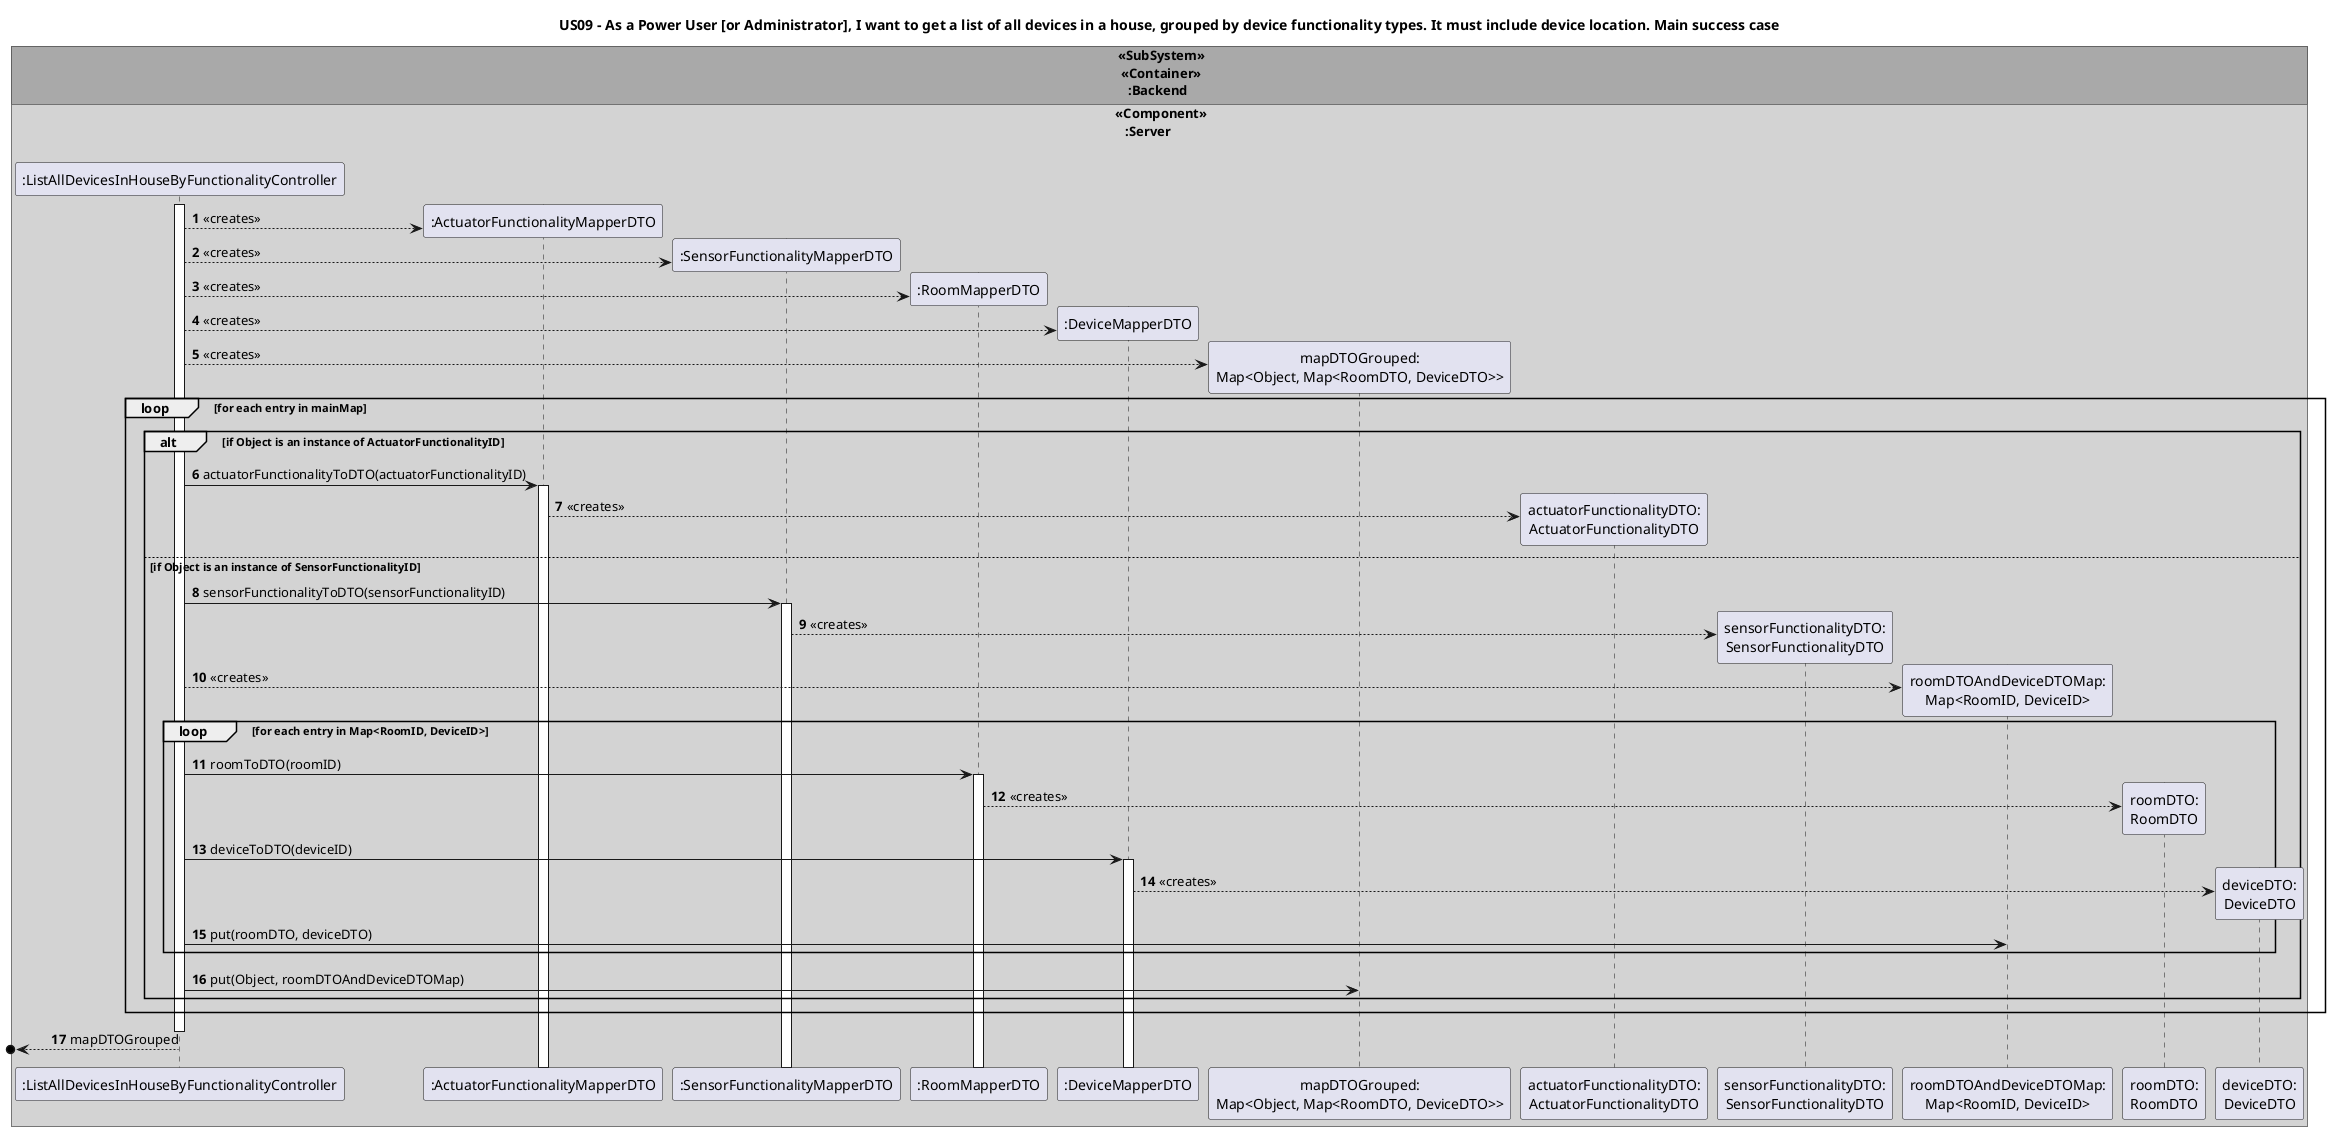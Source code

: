 @startuml
'https://plantuml.com/sequence-diagram
title US09 - As a Power User [or Administrator], I want to get a list of all devices in a house, grouped by device functionality types. It must include device location. Main success case

autonumber

!pragma teoz true

box " <<SubSystem>>\n  <<Container>>\n    :Backend " #DarkGrey
box " <<Component>>\n    :Server" #LightGrey
participant ":ListAllDevicesInHouseByFunctionalityController" as US09Ctrl

'Participants for DTO conversion'
participant ":ActuatorFunctionalityMapperDTO" as ActuatorFunctionalityMapper
participant ":SensorFunctionalityMapperDTO" as SensorFunctionalityMapper
participant ":RoomMapperDTO" as RoomMapper
participant ":DeviceMapperDTO" as DeviceMapper
participant "mapDTOGrouped:\nMap<Object, Map<RoomDTO, DeviceDTO>>" as mapDTOGrouped

participant "actuatorFunctionalityDTO:\nActuatorFunctionalityDTO" as ActuatorFunctionalityDTO
participant "sensorFunctionalityDTO:\nSensorFunctionalityDTO" as SensorFunctionalityDTO

participant "roomDTOAndDeviceDTOMap:\nMap<RoomID, DeviceID>" as roomDTOAndDeviceDTOMap
participant "roomDTO:\nRoomDTO" as RoomDTO
participant "deviceDTO:\nDeviceDTO" as DeviceDTO
end box
end box

activate US09Ctrl
US09Ctrl --> ActuatorFunctionalityMapper**: <<creates>>
US09Ctrl --> SensorFunctionalityMapper**: <<creates>>
US09Ctrl --> RoomMapper**: <<creates>>
US09Ctrl --> DeviceMapper**: <<creates>>

US09Ctrl --> mapDTOGrouped**: <<creates>>

loop for each entry in mainMap
    alt if Object is an instance of ActuatorFunctionalityID
        US09Ctrl -> ActuatorFunctionalityMapper: actuatorFunctionalityToDTO(actuatorFunctionalityID)
        activate ActuatorFunctionalityMapper
        ActuatorFunctionalityMapper --> ActuatorFunctionalityDTO**: <<creates>>
    else if Object is an instance of SensorFunctionalityID
        US09Ctrl -> SensorFunctionalityMapper: sensorFunctionalityToDTO(sensorFunctionalityID)
        activate SensorFunctionalityMapper
        SensorFunctionalityMapper --> SensorFunctionalityDTO**: <<creates>>

    US09Ctrl --> roomDTOAndDeviceDTOMap**: <<creates>>
        loop for each entry in Map<RoomID, DeviceID>
            US09Ctrl -> RoomMapper: roomToDTO(roomID)
            activate RoomMapper
            RoomMapper --> RoomDTO**: <<creates>>

            US09Ctrl -> DeviceMapper: deviceToDTO(deviceID)
            activate DeviceMapper
            DeviceMapper --> DeviceDTO**: <<creates>>
            US09Ctrl -> roomDTOAndDeviceDTOMap: put(roomDTO, deviceDTO)
        end
    US09Ctrl -> mapDTOGrouped: put(Object, roomDTOAndDeviceDTOMap)
    end
end

deactivate US09Ctrl
[o<-- US09Ctrl: mapDTOGrouped
'END SECTION
@enduml